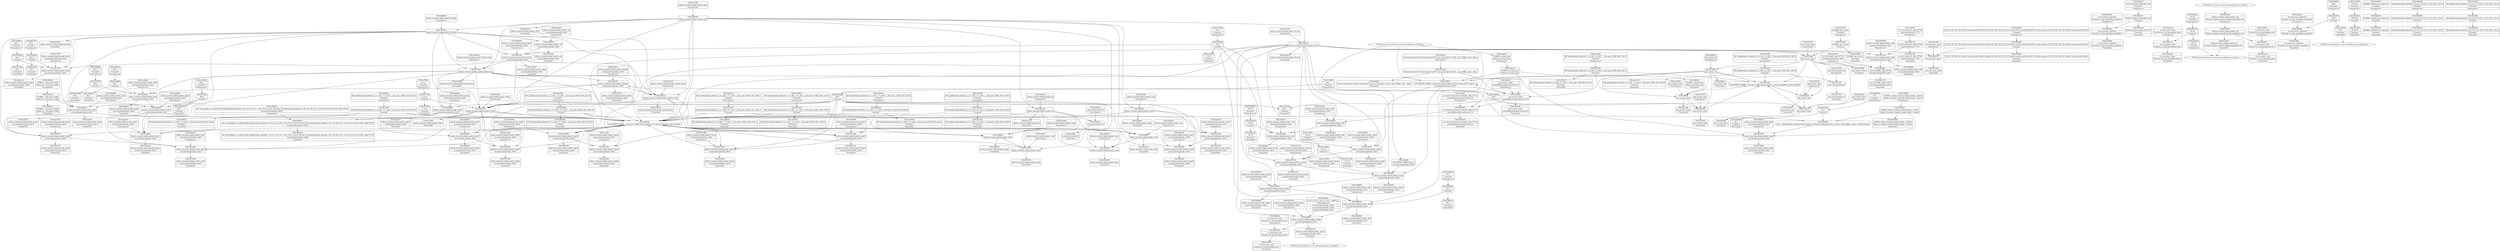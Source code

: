digraph {
	CE0x3e73ec0 [shape=record,shape=Mrecord,label="{CE0x3e73ec0|selinux_secmark_relabel_packet:_land.lhs.true}"]
	CE0x3e66e60 [shape=record,shape=Mrecord,label="{CE0x3e66e60|selinux_secmark_relabel_packet:_if.end|*SummSink*}"]
	CE0x3e8a450 [shape=record,shape=Mrecord,label="{CE0x3e8a450|selinux_secmark_relabel_packet:_cred|security/selinux/hooks.c,4610}"]
	CE0x3ebb930 [shape=record,shape=Mrecord,label="{CE0x3ebb930|%struct.common_audit_data*_null|*Constant*|*SummSink*}"]
	CE0x3e6ca50 [shape=record,shape=Mrecord,label="{CE0x3e6ca50|selinux_secmark_relabel_packet:_if.end|*SummSource*}"]
	CE0x3eba4e0 [shape=record,shape=Mrecord,label="{CE0x3eba4e0|avc_has_perm:_tsid|Function::avc_has_perm&Arg::tsid::|*SummSink*}"]
	CE0x3e68c90 [shape=record,shape=Mrecord,label="{CE0x3e68c90|selinux_secmark_relabel_packet:_tmp2|*SummSink*}"]
	CE0x3e6cfa0 [shape=record,shape=Mrecord,label="{CE0x3e6cfa0|i64_2|*Constant*|*SummSink*}"]
	CE0x3e8dd60 [shape=record,shape=Mrecord,label="{CE0x3e8dd60|selinux_secmark_relabel_packet:_tmp12|security/selinux/hooks.c,4610}"]
	CE0x3ebd900 [shape=record,shape=Mrecord,label="{CE0x3ebd900|get_current:_bb|*SummSource*}"]
	CE0x3e83e20 [shape=record,shape=Mrecord,label="{CE0x3e83e20|COLLAPSED:_GCMRE___llvm_gcov_ctr98_internal_global_2_x_i64_zeroinitializer:_elem_0:default:}"]
	CE0x3e76070 [shape=record,shape=Mrecord,label="{CE0x3e76070|selinux_secmark_relabel_packet:_tmp4|security/selinux/hooks.c,4610}"]
	CE0x3e7ed00 [shape=record,shape=Mrecord,label="{CE0x3e7ed00|selinux_secmark_relabel_packet:_tmp7|security/selinux/hooks.c,4610}"]
	CE0x3ea5da0 [shape=record,shape=Mrecord,label="{CE0x3ea5da0|selinux_secmark_relabel_packet:_tmp9|security/selinux/hooks.c,4610|*SummSink*}"]
	CE0x3e7b960 [shape=record,shape=Mrecord,label="{CE0x3e7b960|GLOBAL:_get_current|*Constant*|*SummSink*}"]
	CE0x3e8d6d0 [shape=record,shape=Mrecord,label="{CE0x3e8d6d0|selinux_secmark_relabel_packet:_do.body|*SummSource*}"]
	CE0x3e77c50 [shape=record,shape=Mrecord,label="{CE0x3e77c50|_call_void_mcount()_#3}"]
	CE0x3ebdac0 [shape=record,shape=Mrecord,label="{CE0x3ebdac0|get_current:_bb|*SummSink*}"]
	CE0x481f2a0 [shape=record,shape=Mrecord,label="{CE0x481f2a0|i8_1|*Constant*}"]
	CE0x3e74a90 [shape=record,shape=Mrecord,label="{CE0x3e74a90|i32_0|*Constant*|*SummSource*}"]
	CE0x3e865b0 [shape=record,shape=Mrecord,label="{CE0x3e865b0|selinux_secmark_relabel_packet:_tmp5|security/selinux/hooks.c,4610}"]
	CE0x3e8cc90 [shape=record,shape=Mrecord,label="{CE0x3e8cc90|selinux_secmark_relabel_packet:_tmp18|security/selinux/hooks.c,4610|*SummSource*}"]
	CE0x3ebbca0 [shape=record,shape=Mrecord,label="{CE0x3ebbca0|avc_has_perm:_auditdata|Function::avc_has_perm&Arg::auditdata::}"]
	CE0x3e86920 [shape=record,shape=Mrecord,label="{CE0x3e86920|selinux_secmark_relabel_packet:_tmp23|security/selinux/hooks.c,4610|*SummSink*}"]
	CE0x3e6ee30 [shape=record,shape=Mrecord,label="{CE0x3e6ee30|selinux_secmark_relabel_packet:_tmp12|security/selinux/hooks.c,4610|*SummSink*}"]
	CE0x3e66d60 [shape=record,shape=Mrecord,label="{CE0x3e66d60|selinux_secmark_relabel_packet:_tmp5|security/selinux/hooks.c,4610|*SummSource*}"]
	CE0x3e84650 [shape=record,shape=Mrecord,label="{CE0x3e84650|get_current:_tmp4|./arch/x86/include/asm/current.h,14|*SummSink*}"]
	CE0x3e8a0d0 [shape=record,shape=Mrecord,label="{CE0x3e8a0d0|i64*_getelementptr_inbounds_(_11_x_i64_,_11_x_i64_*___llvm_gcov_ctr402,_i64_0,_i64_10)|*Constant*|*SummSink*}"]
	CE0x3ebbf70 [shape=record,shape=Mrecord,label="{CE0x3ebbf70|_ret_i32_%retval.0,_!dbg_!27728|security/selinux/avc.c,775|*SummSource*}"]
	CE0x3ec3e40 [shape=record,shape=Mrecord,label="{CE0x3ec3e40|get_current:_tmp2|*SummSink*}"]
	CE0x3ebecc0 [shape=record,shape=Mrecord,label="{CE0x3ebecc0|GLOBAL:_current_task|Global_var:current_task|*SummSource*}"]
	CE0x3e7b4f0 [shape=record,shape=Mrecord,label="{CE0x3e7b4f0|i64*_getelementptr_inbounds_(_11_x_i64_,_11_x_i64_*___llvm_gcov_ctr402,_i64_0,_i64_8)|*Constant*}"]
	CE0x3e986b0 [shape=record,shape=Mrecord,label="{CE0x3e986b0|selinux_secmark_relabel_packet:_call6|security/selinux/hooks.c,4613|*SummSink*}"]
	CE0x3ebb0f0 [shape=record,shape=Mrecord,label="{CE0x3ebb0f0|i32_4|*Constant*|*SummSource*}"]
	CE0x3e66ff0 [shape=record,shape=Mrecord,label="{CE0x3e66ff0|selinux_secmark_relabel_packet:_tmp}"]
	CE0x3e6a190 [shape=record,shape=Mrecord,label="{CE0x3e6a190|selinux_secmark_relabel_packet:_bb}"]
	CE0x3e6c070 [shape=record,shape=Mrecord,label="{CE0x3e6c070|i64*_getelementptr_inbounds_(_11_x_i64_,_11_x_i64_*___llvm_gcov_ctr402,_i64_0,_i64_0)|*Constant*|*SummSink*}"]
	CE0x3e7b220 [shape=record,shape=Mrecord,label="{CE0x3e7b220|selinux_secmark_relabel_packet:_tmp13|security/selinux/hooks.c,4610|*SummSink*}"]
	CE0x3e7e6f0 [shape=record,shape=Mrecord,label="{CE0x3e7e6f0|i32_4610|*Constant*|*SummSink*}"]
	CE0x3e98900 [shape=record,shape=Mrecord,label="{CE0x3e98900|i32_(i32,_i32,_i16,_i32,_%struct.common_audit_data*)*_bitcast_(i32_(i32,_i32,_i16,_i32,_%struct.common_audit_data.495*)*_avc_has_perm_to_i32_(i32,_i32,_i16,_i32,_%struct.common_audit_data*)*)|*Constant*}"]
	CE0x3eb9f70 [shape=record,shape=Mrecord,label="{CE0x3eb9f70|selinux_secmark_relabel_packet:_sid|Function::selinux_secmark_relabel_packet&Arg::sid::}"]
	CE0x3eba9a0 [shape=record,shape=Mrecord,label="{CE0x3eba9a0|i16_42|*Constant*|*SummSource*}"]
	CE0x3ea4ad0 [shape=record,shape=Mrecord,label="{CE0x3ea4ad0|selinux_secmark_relabel_packet:_tmp9|security/selinux/hooks.c,4610|*SummSource*}"]
	CE0x3eba550 [shape=record,shape=Mrecord,label="{CE0x3eba550|avc_has_perm:_tsid|Function::avc_has_perm&Arg::tsid::|*SummSource*}"]
	CE0x3e7b620 [shape=record,shape=Mrecord,label="{CE0x3e7b620|GLOBAL:_get_current|*Constant*}"]
	CE0x3e8ff40 [shape=record,shape=Mrecord,label="{CE0x3e8ff40|get_current:_tmp2}"]
	CE0x3e83620 [shape=record,shape=Mrecord,label="{CE0x3e83620|%struct.task_struct*_(%struct.task_struct**)*_asm_movq_%gs:$_1:P_,$0_,_r,im,_dirflag_,_fpsr_,_flags_|*SummSink*}"]
	CE0x3e89d10 [shape=record,shape=Mrecord,label="{CE0x3e89d10|selinux_secmark_relabel_packet:_tmp8|security/selinux/hooks.c,4610|*SummSource*}"]
	"CONST[source:1(input),value:2(dynamic)][purpose:{object}]"
	CE0x3e883a0 [shape=record,shape=Mrecord,label="{CE0x3e883a0|i32_1|*Constant*|*SummSource*}"]
	CE0x3ebc150 [shape=record,shape=Mrecord,label="{CE0x3ebc150|_ret_i32_%retval.0,_!dbg_!27728|security/selinux/avc.c,775|*SummSink*}"]
	CE0x3e778f0 [shape=record,shape=Mrecord,label="{CE0x3e778f0|get_current:_tmp3|*SummSink*}"]
	CE0x3e6ecd0 [shape=record,shape=Mrecord,label="{CE0x3e6ecd0|selinux_secmark_relabel_packet:_bb|*SummSource*}"]
	CE0x3e8f550 [shape=record,shape=Mrecord,label="{CE0x3e8f550|i64*_getelementptr_inbounds_(_11_x_i64_,_11_x_i64_*___llvm_gcov_ctr402,_i64_0,_i64_8)|*Constant*|*SummSink*}"]
	CE0x3ebc390 [shape=record,shape=Mrecord,label="{CE0x3ebc390|i64*_getelementptr_inbounds_(_2_x_i64_,_2_x_i64_*___llvm_gcov_ctr98,_i64_0,_i64_0)|*Constant*|*SummSink*}"]
	CE0x3e8a870 [shape=record,shape=Mrecord,label="{CE0x3e8a870|_call_void_lockdep_rcu_suspicious(i8*_getelementptr_inbounds_(_25_x_i8_,_25_x_i8_*_.str3,_i32_0,_i32_0),_i32_4610,_i8*_getelementptr_inbounds_(_45_x_i8_,_45_x_i8_*_.str12,_i32_0,_i32_0))_#10,_!dbg_!27729|security/selinux/hooks.c,4610}"]
	CE0x3e9c400 [shape=record,shape=Mrecord,label="{CE0x3e9c400|i64*_getelementptr_inbounds_(_2_x_i64_,_2_x_i64_*___llvm_gcov_ctr98,_i64_0,_i64_1)|*Constant*}"]
	CE0x3e8e560 [shape=record,shape=Mrecord,label="{CE0x3e8e560|GLOBAL:_lockdep_rcu_suspicious|*Constant*}"]
	CE0x3e7abb0 [shape=record,shape=Mrecord,label="{CE0x3e7abb0|avc_has_perm:_entry|*SummSource*}"]
	CE0x3e9c080 [shape=record,shape=Mrecord,label="{CE0x3e9c080|get_current:_tmp1|*SummSource*}"]
	CE0x3e78ba0 [shape=record,shape=Mrecord,label="{CE0x3e78ba0|selinux_secmark_relabel_packet:_do.body}"]
	CE0x3ebb770 [shape=record,shape=Mrecord,label="{CE0x3ebb770|_ret_i32_%retval.0,_!dbg_!27728|security/selinux/avc.c,775}"]
	CE0x3e7f570 [shape=record,shape=Mrecord,label="{CE0x3e7f570|i1_true|*Constant*}"]
	CE0x3e7e3e0 [shape=record,shape=Mrecord,label="{CE0x3e7e3e0|i32_4610|*Constant*}"]
	CE0x3e7cdf0 [shape=record,shape=Mrecord,label="{CE0x3e7cdf0|selinux_secmark_relabel_packet:_tmp20|security/selinux/hooks.c,4610|*SummSource*}"]
	CE0x3e796e0 [shape=record,shape=Mrecord,label="{CE0x3e796e0|selinux_secmark_relabel_packet:_tobool1|security/selinux/hooks.c,4610|*SummSource*}"]
	CE0x3e66390 [shape=record,shape=Mrecord,label="{CE0x3e66390|i8*_getelementptr_inbounds_(_25_x_i8_,_25_x_i8_*_.str3,_i32_0,_i32_0)|*Constant*|*SummSink*}"]
	CE0x3e7ccf0 [shape=record,shape=Mrecord,label="{CE0x3e7ccf0|selinux_secmark_relabel_packet:_tmp20|security/selinux/hooks.c,4610}"]
	CE0x3e7af30 [shape=record,shape=Mrecord,label="{CE0x3e7af30|selinux_secmark_relabel_packet:_sid|Function::selinux_secmark_relabel_packet&Arg::sid::|*SummSink*}"]
	CE0x3e6d310 [shape=record,shape=Mrecord,label="{CE0x3e6d310|selinux_secmark_relabel_packet:_tmp1|*SummSource*}"]
	CE0x3e769e0 [shape=record,shape=Mrecord,label="{CE0x3e769e0|_ret_%struct.task_struct*_%tmp4,_!dbg_!27714|./arch/x86/include/asm/current.h,14|*SummSource*}"]
	CE0x3e8d2f0 [shape=record,shape=Mrecord,label="{CE0x3e8d2f0|COLLAPSED:_CMRE:_elem_0::|security/selinux/hooks.c,4610}"]
	CE0x3e8def0 [shape=record,shape=Mrecord,label="{CE0x3e8def0|selinux_secmark_relabel_packet:_tmp12|security/selinux/hooks.c,4610|*SummSource*}"]
	CE0x3e6b830 [shape=record,shape=Mrecord,label="{CE0x3e6b830|selinux_secmark_relabel_packet:_call|security/selinux/hooks.c,4610}"]
	CE0x3e8ec40 [shape=record,shape=Mrecord,label="{CE0x3e8ec40|selinux_secmark_relabel_packet:_tmp7|security/selinux/hooks.c,4610|*SummSource*}"]
	CE0x3e77df0 [shape=record,shape=Mrecord,label="{CE0x3e77df0|_call_void_mcount()_#3|*SummSink*}"]
	CE0x3e79150 [shape=record,shape=Mrecord,label="{CE0x3e79150|selinux_secmark_relabel_packet:_tmp21|security/selinux/hooks.c,4610}"]
	CE0x3e710f0 [shape=record,shape=Mrecord,label="{CE0x3e710f0|selinux_secmark_relabel_packet:_entry|*SummSource*}"]
	CE0x3e88600 [shape=record,shape=Mrecord,label="{CE0x3e88600|selinux_secmark_relabel_packet:_sid5|security/selinux/hooks.c,4611|*SummSource*}"]
	CE0x3ebac70 [shape=record,shape=Mrecord,label="{CE0x3ebac70|avc_has_perm:_tclass|Function::avc_has_perm&Arg::tclass::}"]
	CE0x3ebace0 [shape=record,shape=Mrecord,label="{CE0x3ebace0|avc_has_perm:_tclass|Function::avc_has_perm&Arg::tclass::|*SummSource*}"]
	CE0x3e894f0 [shape=record,shape=Mrecord,label="{CE0x3e894f0|i8_1|*Constant*|*SummSink*}"]
	CE0x3eba0a0 [shape=record,shape=Mrecord,label="{CE0x3eba0a0|selinux_secmark_relabel_packet:_sid|Function::selinux_secmark_relabel_packet&Arg::sid::|*SummSource*}"]
	CE0x3e8a140 [shape=record,shape=Mrecord,label="{CE0x3e8a140|selinux_secmark_relabel_packet:_tmp19|security/selinux/hooks.c,4610|*SummSink*}"]
	CE0x3e6dec0 [shape=record,shape=Mrecord,label="{CE0x3e6dec0|selinux_secmark_relabel_packet:_do.end|*SummSink*}"]
	CE0x3e76b80 [shape=record,shape=Mrecord,label="{CE0x3e76b80|selinux_secmark_relabel_packet:_land.lhs.true|*SummSink*}"]
	CE0x3e6bc50 [shape=record,shape=Mrecord,label="{CE0x3e6bc50|selinux_secmark_relabel_packet:_do.end}"]
	CE0x3e7f0c0 [shape=record,shape=Mrecord,label="{CE0x3e7f0c0|selinux_secmark_relabel_packet:_tmp3|*SummSource*}"]
	CE0x3e9bf40 [shape=record,shape=Mrecord,label="{CE0x3e9bf40|i64_4|*Constant*|*SummSource*}"]
	CE0x3e87db0 [shape=record,shape=Mrecord,label="{CE0x3e87db0|GLOBAL:_selinux_secmark_relabel_packet.__warned|Global_var:selinux_secmark_relabel_packet.__warned|*SummSink*}"]
	CE0x3e88530 [shape=record,shape=Mrecord,label="{CE0x3e88530|selinux_secmark_relabel_packet:_sid5|security/selinux/hooks.c,4611}"]
	CE0x3e7e680 [shape=record,shape=Mrecord,label="{CE0x3e7e680|i8*_getelementptr_inbounds_(_45_x_i8_,_45_x_i8_*_.str12,_i32_0,_i32_0)|*Constant*}"]
	CE0x3e870a0 [shape=record,shape=Mrecord,label="{CE0x3e870a0|selinux_secmark_relabel_packet:_do.body|*SummSink*}"]
	CE0x3e7b9d0 [shape=record,shape=Mrecord,label="{CE0x3e7b9d0|get_current:_entry}"]
	CE0x3e935a0 [shape=record,shape=Mrecord,label="{CE0x3e935a0|selinux_secmark_relabel_packet:_tmp21|security/selinux/hooks.c,4610|*SummSource*}"]
	CE0x3ebc590 [shape=record,shape=Mrecord,label="{CE0x3ebc590|_ret_i32_%call6,_!dbg_!27745|security/selinux/hooks.c,4613|*SummSource*}"]
	CE0x3e8f3e0 [shape=record,shape=Mrecord,label="{CE0x3e8f3e0|i64*_getelementptr_inbounds_(_11_x_i64_,_11_x_i64_*___llvm_gcov_ctr402,_i64_0,_i64_8)|*Constant*|*SummSource*}"]
	CE0x3e84010 [shape=record,shape=Mrecord,label="{CE0x3e84010|GLOBAL:_current_task|Global_var:current_task|*SummSink*}"]
	"CONST[source:0(mediator),value:0(static)][purpose:{operation}]"
	CE0x3e9c4a0 [shape=record,shape=Mrecord,label="{CE0x3e9c4a0|i64*_getelementptr_inbounds_(_2_x_i64_,_2_x_i64_*___llvm_gcov_ctr98,_i64_0,_i64_1)|*Constant*|*SummSource*}"]
	CE0x3e70850 [shape=record,shape=Mrecord,label="{CE0x3e70850|i64*_getelementptr_inbounds_(_11_x_i64_,_11_x_i64_*___llvm_gcov_ctr402,_i64_0,_i64_9)|*Constant*|*SummSource*}"]
	CE0x3e6f200 [shape=record,shape=Mrecord,label="{CE0x3e6f200|selinux_secmark_relabel_packet:_tmp14|security/selinux/hooks.c,4610|*SummSink*}"]
	CE0x3e7b780 [shape=record,shape=Mrecord,label="{CE0x3e7b780|GLOBAL:_get_current|*Constant*|*SummSource*}"]
	CE0x3e7c160 [shape=record,shape=Mrecord,label="{CE0x3e7c160|i32_22|*Constant*|*SummSink*}"]
	CE0x3e8c7f0 [shape=record,shape=Mrecord,label="{CE0x3e8c7f0|selinux_secmark_relabel_packet:_tmp5|security/selinux/hooks.c,4610|*SummSink*}"]
	CE0x3e73490 [shape=record,shape=Mrecord,label="{CE0x3e73490|i8*_getelementptr_inbounds_(_45_x_i8_,_45_x_i8_*_.str12,_i32_0,_i32_0)|*Constant*|*SummSource*}"]
	CE0x3e84120 [shape=record,shape=Mrecord,label="{CE0x3e84120|%struct.task_struct*_(%struct.task_struct**)*_asm_movq_%gs:$_1:P_,$0_,_r,im,_dirflag_,_fpsr_,_flags_}"]
	CE0x3e8a5c0 [shape=record,shape=Mrecord,label="{CE0x3e8a5c0|selinux_secmark_relabel_packet:_cred|security/selinux/hooks.c,4610|*SummSource*}"]
	CE0x3e8d450 [shape=record,shape=Mrecord,label="{CE0x3e8d450|selinux_secmark_relabel_packet:_tmp22|security/selinux/hooks.c,4610}"]
	CE0x3e8c2d0 [shape=record,shape=Mrecord,label="{CE0x3e8c2d0|i32_78|*Constant*}"]
	CE0x3e7b1b0 [shape=record,shape=Mrecord,label="{CE0x3e7b1b0|avc_has_perm:_ssid|Function::avc_has_perm&Arg::ssid::}"]
	CE0x3eb9de0 [shape=record,shape=Mrecord,label="{CE0x3eb9de0|avc_has_perm:_ssid|Function::avc_has_perm&Arg::ssid::|*SummSink*}"]
	CE0x3e79860 [shape=record,shape=Mrecord,label="{CE0x3e79860|i64*_getelementptr_inbounds_(_11_x_i64_,_11_x_i64_*___llvm_gcov_ctr402,_i64_0,_i64_0)|*Constant*|*SummSource*}"]
	CE0x3e7bf20 [shape=record,shape=Mrecord,label="{CE0x3e7bf20|i32_22|*Constant*|*SummSource*}"]
	CE0x3e83e90 [shape=record,shape=Mrecord,label="{CE0x3e83e90|get_current:_tmp|*SummSource*}"]
	CE0x3e78c70 [shape=record,shape=Mrecord,label="{CE0x3e78c70|get_current:_tmp1}"]
	CE0x3e6b6d0 [shape=record,shape=Mrecord,label="{CE0x3e6b6d0|i64_3|*Constant*}"]
	CE0x3e661b0 [shape=record,shape=Mrecord,label="{CE0x3e661b0|GLOBAL:_lockdep_rcu_suspicious|*Constant*|*SummSink*}"]
	CE0x3e8cb90 [shape=record,shape=Mrecord,label="{CE0x3e8cb90|selinux_secmark_relabel_packet:_tmp18|security/selinux/hooks.c,4610}"]
	CE0x3e86620 [shape=record,shape=Mrecord,label="{CE0x3e86620|GLOBAL:___llvm_gcov_ctr402|Global_var:__llvm_gcov_ctr402|*SummSink*}"]
	CE0x3e66120 [shape=record,shape=Mrecord,label="{CE0x3e66120|GLOBAL:_lockdep_rcu_suspicious|*Constant*|*SummSource*}"]
	CE0x3e8c000 [shape=record,shape=Mrecord,label="{CE0x3e8c000|i64*_getelementptr_inbounds_(_11_x_i64_,_11_x_i64_*___llvm_gcov_ctr402,_i64_0,_i64_6)|*Constant*|*SummSource*}"]
	CE0x3e76800 [shape=record,shape=Mrecord,label="{CE0x3e76800|get_current:_entry|*SummSink*}"]
	CE0x3e8f450 [shape=record,shape=Mrecord,label="{CE0x3e8f450|selinux_secmark_relabel_packet:_tmp15|security/selinux/hooks.c,4610}"]
	CE0x3e6e440 [shape=record,shape=Mrecord,label="{CE0x3e6e440|COLLAPSED:_GCMRE___llvm_gcov_ctr402_internal_global_11_x_i64_zeroinitializer:_elem_0:default:}"]
	CE0x3e76dd0 [shape=record,shape=Mrecord,label="{CE0x3e76dd0|get_current:_bb}"]
	CE0x3e67a40 [shape=record,shape=Mrecord,label="{CE0x3e67a40|selinux_secmark_relabel_packet:_tobool|security/selinux/hooks.c,4610}"]
	CE0x3e7c350 [shape=record,shape=Mrecord,label="{CE0x3e7c350|selinux_secmark_relabel_packet:_security|security/selinux/hooks.c,4610}"]
	CE0x3e90390 [shape=record,shape=Mrecord,label="{CE0x3e90390|selinux_secmark_relabel_packet:_call6|security/selinux/hooks.c,4613|*SummSource*}"]
	CE0x3ebbf00 [shape=record,shape=Mrecord,label="{CE0x3ebbf00|_ret_i32_%call6,_!dbg_!27745|security/selinux/hooks.c,4613}"]
	CE0x3ebc730 [shape=record,shape=Mrecord,label="{CE0x3ebc730|_ret_i32_%call6,_!dbg_!27745|security/selinux/hooks.c,4613|*SummSink*}"]
	"CONST[source:0(mediator),value:2(dynamic)][purpose:{subject}]"
	CE0x3e6c5c0 [shape=record,shape=Mrecord,label="{CE0x3e6c5c0|selinux_secmark_relabel_packet:_call|security/selinux/hooks.c,4610|*SummSource*}"]
	CE0x3ebab10 [shape=record,shape=Mrecord,label="{CE0x3ebab10|i16_42|*Constant*|*SummSink*}"]
	CE0x3e740f0 [shape=record,shape=Mrecord,label="{CE0x3e740f0|i64_1|*Constant*|*SummSource*}"]
	CE0x3e98be0 [shape=record,shape=Mrecord,label="{CE0x3e98be0|i32_(i32,_i32,_i16,_i32,_%struct.common_audit_data*)*_bitcast_(i32_(i32,_i32,_i16,_i32,_%struct.common_audit_data.495*)*_avc_has_perm_to_i32_(i32,_i32,_i16,_i32,_%struct.common_audit_data*)*)|*Constant*|*SummSink*}"]
	CE0x3ebbd30 [shape=record,shape=Mrecord,label="{CE0x3ebbd30|avc_has_perm:_auditdata|Function::avc_has_perm&Arg::auditdata::|*SummSource*}"]
	CE0x3e6c460 [shape=record,shape=Mrecord,label="{CE0x3e6c460|i64_2|*Constant*}"]
	CE0x3e71870 [shape=record,shape=Mrecord,label="{CE0x3e71870|selinux_secmark_relabel_packet:_tmp3}"]
	CE0x3e91340 [shape=record,shape=Mrecord,label="{CE0x3e91340|selinux_secmark_relabel_packet:_call6|security/selinux/hooks.c,4613}"]
	CE0x3e74a20 [shape=record,shape=Mrecord,label="{CE0x3e74a20|selinux_secmark_relabel_packet:_call|security/selinux/hooks.c,4610|*SummSink*}"]
	CE0x3e7b290 [shape=record,shape=Mrecord,label="{CE0x3e7b290|selinux_secmark_relabel_packet:_tmp13|security/selinux/hooks.c,4610}"]
	CE0x3e78620 [shape=record,shape=Mrecord,label="{CE0x3e78620|selinux_secmark_relabel_packet:_tmp22|security/selinux/hooks.c,4610|*SummSink*}"]
	CE0x3e8a4c0 [shape=record,shape=Mrecord,label="{CE0x3e8a4c0|i32_1|*Constant*|*SummSink*}"]
	CE0x3e79e70 [shape=record,shape=Mrecord,label="{CE0x3e79e70|i64*_getelementptr_inbounds_(_2_x_i64_,_2_x_i64_*___llvm_gcov_ctr98,_i64_0,_i64_1)|*Constant*|*SummSink*}"]
	CE0x3ea20e0 [shape=record,shape=Mrecord,label="{CE0x3ea20e0|selinux_secmark_relabel_packet:_tmp17|security/selinux/hooks.c,4610|*SummSource*}"]
	CE0x3e8a330 [shape=record,shape=Mrecord,label="{CE0x3e8a330|i32_78|*Constant*|*SummSource*}"]
	CE0x3e845e0 [shape=record,shape=Mrecord,label="{CE0x3e845e0|get_current:_tmp4|./arch/x86/include/asm/current.h,14|*SummSource*}"]
	CE0x3e6d9f0 [shape=record,shape=Mrecord,label="{CE0x3e6d9f0|i64_3|*Constant*|*SummSource*}"]
	CE0x3e6e910 [shape=record,shape=Mrecord,label="{CE0x3e6e910|i64*_getelementptr_inbounds_(_11_x_i64_,_11_x_i64_*___llvm_gcov_ctr402,_i64_0,_i64_1)|*Constant*|*SummSource*}"]
	CE0x3e669e0 [shape=record,shape=Mrecord,label="{CE0x3e669e0|selinux_secmark_relabel_packet:_call4|security/selinux/hooks.c,4610}"]
	CE0x3eab6b0 [shape=record,shape=Mrecord,label="{CE0x3eab6b0|selinux_secmark_relabel_packet:_tmp11|security/selinux/hooks.c,4610}"]
	CE0x3e90dc0 [shape=record,shape=Mrecord,label="{CE0x3e90dc0|selinux_secmark_relabel_packet:_tobool|security/selinux/hooks.c,4610|*SummSource*}"]
	CE0x3e8fca0 [shape=record,shape=Mrecord,label="{CE0x3e8fca0|get_current:_tmp}"]
	CE0x3e77830 [shape=record,shape=Mrecord,label="{CE0x3e77830|get_current:_tmp3|*SummSource*}"]
	CE0x3ebec30 [shape=record,shape=Mrecord,label="{CE0x3ebec30|GLOBAL:_current_task|Global_var:current_task}"]
	CE0x3e670a0 [shape=record,shape=Mrecord,label="{CE0x3e670a0|selinux_secmark_relabel_packet:_tmp1}"]
	CE0x3ebb530 [shape=record,shape=Mrecord,label="{CE0x3ebb530|avc_has_perm:_requested|Function::avc_has_perm&Arg::requested::|*SummSource*}"]
	CE0x3e83250 [shape=record,shape=Mrecord,label="{CE0x3e83250|get_current:_tmp4|./arch/x86/include/asm/current.h,14}"]
	CE0x3e76ae0 [shape=record,shape=Mrecord,label="{CE0x3e76ae0|selinux_secmark_relabel_packet:_tobool|security/selinux/hooks.c,4610|*SummSink*}"]
	"CONST[source:2(external),value:2(dynamic)][purpose:{subject}]"
	CE0x3e86540 [shape=record,shape=Mrecord,label="{CE0x3e86540|GLOBAL:___llvm_gcov_ctr402|Global_var:__llvm_gcov_ctr402|*SummSource*}"]
	CE0x3e709e0 [shape=record,shape=Mrecord,label="{CE0x3e709e0|i64_0|*Constant*|*SummSource*}"]
	CE0x3eba6e0 [shape=record,shape=Mrecord,label="{CE0x3eba6e0|avc_has_perm:_requested|Function::avc_has_perm&Arg::requested::|*SummSink*}"]
	CE0x3e90a20 [shape=record,shape=Mrecord,label="{CE0x3e90a20|_ret_%struct.task_struct*_%tmp4,_!dbg_!27714|./arch/x86/include/asm/current.h,14|*SummSink*}"]
	CE0x3e76770 [shape=record,shape=Mrecord,label="{CE0x3e76770|get_current:_entry|*SummSource*}"]
	CE0x3e6b780 [shape=record,shape=Mrecord,label="{CE0x3e6b780|selinux_secmark_relabel_packet:_land.lhs.true2|*SummSink*}"]
	CE0x3e87450 [shape=record,shape=Mrecord,label="{CE0x3e87450|selinux_secmark_relabel_packet:_entry}"]
	CE0x3e6cc30 [shape=record,shape=Mrecord,label="{CE0x3e6cc30|selinux_secmark_relabel_packet:_land.lhs.true2|*SummSource*}"]
	CE0x3ebb7e0 [shape=record,shape=Mrecord,label="{CE0x3ebb7e0|%struct.common_audit_data*_null|*Constant*|*SummSource*}"]
	CE0x3e8f620 [shape=record,shape=Mrecord,label="{CE0x3e8f620|selinux_secmark_relabel_packet:_tmp15|security/selinux/hooks.c,4610|*SummSource*}"]
	CE0x3e8c340 [shape=record,shape=Mrecord,label="{CE0x3e8c340|i32_78|*Constant*|*SummSink*}"]
	CE0x554ace0 [shape=record,shape=Mrecord,label="{CE0x554ace0|i64_0|*Constant*|*SummSink*}"]
	CE0x3ebb010 [shape=record,shape=Mrecord,label="{CE0x3ebb010|i32_4|*Constant*}"]
	CE0x3e8b020 [shape=record,shape=Mrecord,label="{CE0x3e8b020|_call_void_lockdep_rcu_suspicious(i8*_getelementptr_inbounds_(_25_x_i8_,_25_x_i8_*_.str3,_i32_0,_i32_0),_i32_4610,_i8*_getelementptr_inbounds_(_45_x_i8_,_45_x_i8_*_.str12,_i32_0,_i32_0))_#10,_!dbg_!27729|security/selinux/hooks.c,4610|*SummSource*}"]
	CE0x3e86740 [shape=record,shape=Mrecord,label="{CE0x3e86740|selinux_secmark_relabel_packet:_tmp23|security/selinux/hooks.c,4610|*SummSource*}"]
	CE0x3e834f0 [shape=record,shape=Mrecord,label="{CE0x3e834f0|%struct.task_struct*_(%struct.task_struct**)*_asm_movq_%gs:$_1:P_,$0_,_r,im,_dirflag_,_fpsr_,_flags_|*SummSource*}"]
	CE0x3e66b70 [shape=record,shape=Mrecord,label="{CE0x3e66b70|selinux_secmark_relabel_packet:_call4|security/selinux/hooks.c,4610|*SummSource*}"]
	CE0x3ebbab0 [shape=record,shape=Mrecord,label="{CE0x3ebbab0|avc_has_perm:_auditdata|Function::avc_has_perm&Arg::auditdata::|*SummSink*}"]
	CE0x3ea4b40 [shape=record,shape=Mrecord,label="{CE0x3ea4b40|selinux_secmark_relabel_packet:_tmp9|security/selinux/hooks.c,4610}"]
	CE0x3e75350 [shape=record,shape=Mrecord,label="{CE0x3e75350|selinux_secmark_relabel_packet:_tmp16|security/selinux/hooks.c,4610|*SummSink*}"]
	CE0x3e8b100 [shape=record,shape=Mrecord,label="{CE0x3e8b100|_call_void_lockdep_rcu_suspicious(i8*_getelementptr_inbounds_(_25_x_i8_,_25_x_i8_*_.str3,_i32_0,_i32_0),_i32_4610,_i8*_getelementptr_inbounds_(_45_x_i8_,_45_x_i8_*_.str12,_i32_0,_i32_0))_#10,_!dbg_!27729|security/selinux/hooks.c,4610|*SummSink*}"]
	CE0x3e8f690 [shape=record,shape=Mrecord,label="{CE0x3e8f690|selinux_secmark_relabel_packet:_tmp15|security/selinux/hooks.c,4610|*SummSink*}"]
	CE0x3e892f0 [shape=record,shape=Mrecord,label="{CE0x3e892f0|i8*_getelementptr_inbounds_(_45_x_i8_,_45_x_i8_*_.str12,_i32_0,_i32_0)|*Constant*|*SummSink*}"]
	CE0x3e78fc0 [shape=record,shape=Mrecord,label="{CE0x3e78fc0|COLLAPSED:_GCMRE_current_task_external_global_%struct.task_struct*:_elem_0::|security/selinux/hooks.c,4610}"]
	CE0x3e7c430 [shape=record,shape=Mrecord,label="{CE0x3e7c430|selinux_secmark_relabel_packet:_security|security/selinux/hooks.c,4610|*SummSink*}"]
	CE0x3eba670 [shape=record,shape=Mrecord,label="{CE0x3eba670|i16_42|*Constant*}"]
	CE0x3e7b390 [shape=record,shape=Mrecord,label="{CE0x3e7b390|selinux_secmark_relabel_packet:_tmp13|security/selinux/hooks.c,4610|*SummSource*}"]
	CE0x3e71690 [shape=record,shape=Mrecord,label="{CE0x3e71690|selinux_secmark_relabel_packet:_tmp14|security/selinux/hooks.c,4610|*SummSource*}"]
	CE0x3e73a60 [shape=record,shape=Mrecord,label="{CE0x3e73a60|selinux_secmark_relabel_packet:_tmp7|security/selinux/hooks.c,4610|*SummSink*}"]
	"CONST[source:0(mediator),value:2(dynamic)][purpose:{object}]"
	CE0x3ebad80 [shape=record,shape=Mrecord,label="{CE0x3ebad80|avc_has_perm:_tclass|Function::avc_has_perm&Arg::tclass::|*SummSink*}"]
	CE0x5e109b0 [shape=record,shape=Mrecord,label="{CE0x5e109b0|selinux_secmark_relabel_packet:_tmp8|security/selinux/hooks.c,4610|*SummSink*}"]
	CE0x3e67780 [shape=record,shape=Mrecord,label="{CE0x3e67780|i64_2|*Constant*|*SummSource*}"]
	CE0x3e87e20 [shape=record,shape=Mrecord,label="{CE0x3e87e20|selinux_secmark_relabel_packet:_tobool1|security/selinux/hooks.c,4610}"]
	CE0x3e79750 [shape=record,shape=Mrecord,label="{CE0x3e79750|i64_4|*Constant*}"]
	CE0x3e8cdf0 [shape=record,shape=Mrecord,label="{CE0x3e8cdf0|selinux_secmark_relabel_packet:_tmp18|security/selinux/hooks.c,4610|*SummSink*}"]
	CE0x3e662d0 [shape=record,shape=Mrecord,label="{CE0x3e662d0|i8*_getelementptr_inbounds_(_25_x_i8_,_25_x_i8_*_.str3,_i32_0,_i32_0)|*Constant*|*SummSource*}"]
	CE0x3e7f350 [shape=record,shape=Mrecord,label="{CE0x3e7f350|selinux_secmark_relabel_packet:_tmp4|security/selinux/hooks.c,4610|*SummSource*}"]
	CE0x3e83350 [shape=record,shape=Mrecord,label="{CE0x3e83350|get_current:_tmp3}"]
	CE0x3e69e90 [shape=record,shape=Mrecord,label="{CE0x3e69e90|selinux_secmark_relabel_packet:_land.lhs.true|*SummSource*}"]
	CE0x3e7ada0 [shape=record,shape=Mrecord,label="{CE0x3e7ada0|avc_has_perm:_entry|*SummSink*}"]
	CE0x3e910b0 [shape=record,shape=Mrecord,label="{CE0x3e910b0|selinux_secmark_relabel_packet:_tmp24|security/selinux/hooks.c,4611|*SummSource*}"]
	CE0x3ec3dd0 [shape=record,shape=Mrecord,label="{CE0x3ec3dd0|get_current:_tmp2|*SummSource*}"]
	CE0x3e939e0 [shape=record,shape=Mrecord,label="{CE0x3e939e0|selinux_secmark_relabel_packet:_call4|security/selinux/hooks.c,4610|*SummSink*}"]
	CE0x3ea2150 [shape=record,shape=Mrecord,label="{CE0x3ea2150|selinux_secmark_relabel_packet:_tmp17|security/selinux/hooks.c,4610|*SummSink*}"]
	CE0x3e89f20 [shape=record,shape=Mrecord,label="{CE0x3e89f20|i64*_getelementptr_inbounds_(_11_x_i64_,_11_x_i64_*___llvm_gcov_ctr402,_i64_0,_i64_10)|*Constant*}"]
	CE0x3e7f6d0 [shape=record,shape=Mrecord,label="{CE0x3e7f6d0|i1_true|*Constant*|*SummSource*}"]
	CE0x3e8b840 [shape=record,shape=Mrecord,label="{CE0x3e8b840|i64*_getelementptr_inbounds_(_11_x_i64_,_11_x_i64_*___llvm_gcov_ctr402,_i64_0,_i64_1)|*Constant*|*SummSink*}"]
	CE0x3e797c0 [shape=record,shape=Mrecord,label="{CE0x3e797c0|selinux_secmark_relabel_packet:_tobool1|security/selinux/hooks.c,4610|*SummSink*}"]
	CE0x3e911a0 [shape=record,shape=Mrecord,label="{CE0x3e911a0|selinux_secmark_relabel_packet:_tmp24|security/selinux/hooks.c,4611|*SummSink*}"]
	CE0x3ea2760 [shape=record,shape=Mrecord,label="{CE0x3ea2760|GLOBAL:___llvm_gcov_ctr402|Global_var:__llvm_gcov_ctr402}"]
	CE0x378e060 [shape=record,shape=Mrecord,label="{CE0x378e060|GLOBAL:_selinux_secmark_relabel_packet.__warned|Global_var:selinux_secmark_relabel_packet.__warned|*SummSource*}"]
	CE0x3e8d660 [shape=record,shape=Mrecord,label="{CE0x3e8d660|selinux_secmark_relabel_packet:_if.end}"]
	CE0x3e728d0 [shape=record,shape=Mrecord,label="{CE0x3e728d0|i32_22|*Constant*}"]
	CE0x3e98a60 [shape=record,shape=Mrecord,label="{CE0x3e98a60|i32_(i32,_i32,_i16,_i32,_%struct.common_audit_data*)*_bitcast_(i32_(i32,_i32,_i16,_i32,_%struct.common_audit_data.495*)*_avc_has_perm_to_i32_(i32,_i32,_i16,_i32,_%struct.common_audit_data*)*)|*Constant*|*SummSource*}"]
	CE0x3e6bba0 [shape=record,shape=Mrecord,label="{CE0x3e6bba0|_call_void_mcount()_#3|*SummSource*}"]
	CE0x3e6b4c0 [shape=record,shape=Mrecord,label="{CE0x3e6b4c0|selinux_secmark_relabel_packet:_tmp|*SummSource*}"]
	CE0x3e8a060 [shape=record,shape=Mrecord,label="{CE0x3e8a060|i64*_getelementptr_inbounds_(_11_x_i64_,_11_x_i64_*___llvm_gcov_ctr402,_i64_0,_i64_10)|*Constant*|*SummSource*}"]
	CE0x3e87e90 [shape=record,shape=Mrecord,label="{CE0x3e87e90|selinux_secmark_relabel_packet:_tmp8|security/selinux/hooks.c,4610}"]
	CE0x3e6ebd0 [shape=record,shape=Mrecord,label="{CE0x3e6ebd0|i64_1|*Constant*}"]
	CE0x3e881f0 [shape=record,shape=Mrecord,label="{CE0x3e881f0|i32_1|*Constant*}"]
	CE0x3e90910 [shape=record,shape=Mrecord,label="{CE0x3e90910|_ret_%struct.task_struct*_%tmp4,_!dbg_!27714|./arch/x86/include/asm/current.h,14}"]
	CE0x3e9bed0 [shape=record,shape=Mrecord,label="{CE0x3e9bed0|i64_4|*Constant*|*SummSink*}"]
	CE0x3e784b0 [shape=record,shape=Mrecord,label="{CE0x3e784b0|selinux_secmark_relabel_packet:_tmp22|security/selinux/hooks.c,4610|*SummSource*}"]
	CE0x3ebb460 [shape=record,shape=Mrecord,label="{CE0x3ebb460|avc_has_perm:_requested|Function::avc_has_perm&Arg::requested::}"]
	CE0x3e93730 [shape=record,shape=Mrecord,label="{CE0x3e93730|selinux_secmark_relabel_packet:_tmp21|security/selinux/hooks.c,4610|*SummSink*}"]
	CE0x3e6a4a0 [shape=record,shape=Mrecord,label="{CE0x3e6a4a0|selinux_secmark_relabel_packet:_tmp|*SummSink*}"]
	CE0x3e71040 [shape=record,shape=Mrecord,label="{CE0x3e71040|i64_3|*Constant*|*SummSink*}"]
	CE0x3e8ebd0 [shape=record,shape=Mrecord,label="{CE0x3e8ebd0|GLOBAL:_selinux_secmark_relabel_packet.__warned|Global_var:selinux_secmark_relabel_packet.__warned}"]
	CE0x3e763f0 [shape=record,shape=Mrecord,label="{CE0x3e763f0|selinux_secmark_relabel_packet:_tmp20|security/selinux/hooks.c,4610|*SummSink*}"]
	CE0x3ea8150 [shape=record,shape=Mrecord,label="{CE0x3ea8150|0:_i8,_:_GCMR_selinux_secmark_relabel_packet.__warned_internal_global_i8_0,_section_.data.unlikely_,_align_1:_elem_0:default:}"]
	CE0x3e67570 [shape=record,shape=Mrecord,label="{CE0x3e67570|selinux_secmark_relabel_packet:_if.then}"]
	CE0x3e758f0 [shape=record,shape=Mrecord,label="{CE0x3e758f0|selinux_secmark_relabel_packet:_if.then|*SummSink*}"]
	CE0x3e6c7d0 [shape=record,shape=Mrecord,label="{CE0x3e6c7d0|i64_1|*Constant*|*SummSink*}"]
	CE0x3e8b8b0 [shape=record,shape=Mrecord,label="{CE0x3e8b8b0|selinux_secmark_relabel_packet:_tmp2}"]
	CE0x3e70f90 [shape=record,shape=Mrecord,label="{CE0x3e70f90|_call_void_mcount()_#3|*SummSink*}"]
	CE0x3e9c280 [shape=record,shape=Mrecord,label="{CE0x3e9c280|get_current:_tmp1|*SummSink*}"]
	CE0x3ea9410 [shape=record,shape=Mrecord,label="{CE0x3ea9410|selinux_secmark_relabel_packet:_tmp10|security/selinux/hooks.c,4610|*SummSink*}"]
	CE0x3e74b00 [shape=record,shape=Mrecord,label="{CE0x3e74b00|i32_0|*Constant*}"]
	CE0x3e6c1a0 [shape=record,shape=Mrecord,label="{CE0x3e6c1a0|selinux_secmark_relabel_packet:_tmp4|security/selinux/hooks.c,4610|*SummSink*}"]
	CE0x3ec3f90 [shape=record,shape=Mrecord,label="{CE0x3ec3f90|i64*_getelementptr_inbounds_(_2_x_i64_,_2_x_i64_*___llvm_gcov_ctr98,_i64_0,_i64_0)|*Constant*}"]
	CE0x3e71590 [shape=record,shape=Mrecord,label="{CE0x3e71590|selinux_secmark_relabel_packet:_tmp14|security/selinux/hooks.c,4610}"]
	CE0x3e7a110 [shape=record,shape=Mrecord,label="{CE0x3e7a110|selinux_secmark_relabel_packet:_bb|*SummSink*}"]
	CE0x3e74360 [shape=record,shape=Mrecord,label="{CE0x3e74360|selinux_secmark_relabel_packet:_tmp19|security/selinux/hooks.c,4610}"]
	CE0x532ea80 [shape=record,shape=Mrecord,label="{CE0x532ea80|selinux_secmark_relabel_packet:_tmp2|*SummSource*}"]
	CE0x3e7f830 [shape=record,shape=Mrecord,label="{CE0x3e7f830|i1_true|*Constant*|*SummSink*}"]
	CE0x3e8a630 [shape=record,shape=Mrecord,label="{CE0x3e8a630|selinux_secmark_relabel_packet:_cred|security/selinux/hooks.c,4610|*SummSink*}"]
	CE0x3e91520 [shape=record,shape=Mrecord,label="{CE0x3e91520|selinux_secmark_relabel_packet:_tmp6|security/selinux/hooks.c,4610}"]
	CE0x3e74990 [shape=record,shape=Mrecord,label="{CE0x3e74990|i64*_getelementptr_inbounds_(_2_x_i64_,_2_x_i64_*___llvm_gcov_ctr98,_i64_0,_i64_0)|*Constant*|*SummSource*}"]
	CE0x3e79a70 [shape=record,shape=Mrecord,label="{CE0x3e79a70|i64*_getelementptr_inbounds_(_11_x_i64_,_11_x_i64_*___llvm_gcov_ctr402,_i64_0,_i64_0)|*Constant*}"]
	CE0x3ea6e40 [shape=record,shape=Mrecord,label="{CE0x3ea6e40|selinux_secmark_relabel_packet:_tmp10|security/selinux/hooks.c,4610}"]
	CE0x3e90fc0 [shape=record,shape=Mrecord,label="{CE0x3e90fc0|selinux_secmark_relabel_packet:_tmp24|security/selinux/hooks.c,4611}"]
	CE0x3e68c20 [shape=record,shape=Mrecord,label="{CE0x3e68c20|_call_void_mcount()_#3}"]
	CE0x3e6d520 [shape=record,shape=Mrecord,label="{CE0x3e6d520|selinux_secmark_relabel_packet:_land.lhs.true2}"]
	CE0x3e7be10 [shape=record,shape=Mrecord,label="{CE0x3e7be10|i64*_getelementptr_inbounds_(_11_x_i64_,_11_x_i64_*___llvm_gcov_ctr402,_i64_0,_i64_1)|*Constant*}"]
	CE0x3e7ec90 [shape=record,shape=Mrecord,label="{CE0x3e7ec90|selinux_secmark_relabel_packet:_tmp6|security/selinux/hooks.c,4610|*SummSource*}"]
	CE0x3ea9290 [shape=record,shape=Mrecord,label="{CE0x3ea9290|selinux_secmark_relabel_packet:_tmp10|security/selinux/hooks.c,4610|*SummSource*}"]
	CE0x3e7c3c0 [shape=record,shape=Mrecord,label="{CE0x3e7c3c0|selinux_secmark_relabel_packet:_security|security/selinux/hooks.c,4610|*SummSource*}"]
	CE0x3e72320 [shape=record,shape=Mrecord,label="{CE0x3e72320|i32_0|*Constant*|*SummSink*}"]
	CE0x3e6cef0 [shape=record,shape=Mrecord,label="{CE0x3e6cef0|i64_5|*Constant*|*SummSink*}"]
	CE0x3e75f50 [shape=record,shape=Mrecord,label="{CE0x3e75f50|i64_0|*Constant*}"]
	CE0x3ebb3c0 [shape=record,shape=Mrecord,label="{CE0x3ebb3c0|%struct.common_audit_data*_null|*Constant*}"]
	CE0x481f430 [shape=record,shape=Mrecord,label="{CE0x481f430|i8_1|*Constant*|*SummSource*}"]
	CE0x3e79a00 [shape=record,shape=Mrecord,label="{CE0x3e79a00|get_current:_tmp|*SummSink*}"]
	CE0x3e87680 [shape=record,shape=Mrecord,label="{CE0x3e87680|selinux_secmark_relabel_packet:_tmp19|security/selinux/hooks.c,4610|*SummSource*}"]
	CE0x3e66260 [shape=record,shape=Mrecord,label="{CE0x3e66260|i8*_getelementptr_inbounds_(_25_x_i8_,_25_x_i8_*_.str3,_i32_0,_i32_0)|*Constant*}"]
	CE0x3e751d0 [shape=record,shape=Mrecord,label="{CE0x3e751d0|selinux_secmark_relabel_packet:_tmp16|security/selinux/hooks.c,4610|*SummSource*}"]
	CE0x3ee6650 [shape=record,shape=Mrecord,label="{CE0x3ee6650|i64_1|*Constant*}"]
	CE0x3e77d50 [shape=record,shape=Mrecord,label="{CE0x3e77d50|_call_void_mcount()_#3|*SummSource*}"]
	CE0x3e7ed70 [shape=record,shape=Mrecord,label="{CE0x3e7ed70|selinux_secmark_relabel_packet:_tmp6|security/selinux/hooks.c,4610|*SummSink*}"]
	CE0x3ea1e30 [shape=record,shape=Mrecord,label="{CE0x3ea1e30|selinux_secmark_relabel_packet:_tmp17|security/selinux/hooks.c,4610}"]
	CE0x3eba470 [shape=record,shape=Mrecord,label="{CE0x3eba470|avc_has_perm:_tsid|Function::avc_has_perm&Arg::tsid::}"]
	CE0x3e7f180 [shape=record,shape=Mrecord,label="{CE0x3e7f180|selinux_secmark_relabel_packet:_tmp3|*SummSink*}"]
	CE0x3e7e580 [shape=record,shape=Mrecord,label="{CE0x3e7e580|i32_4610|*Constant*|*SummSource*}"]
	CE0x3ebb260 [shape=record,shape=Mrecord,label="{CE0x3ebb260|i32_4|*Constant*|*SummSink*}"]
	CE0x3e98ce0 [shape=record,shape=Mrecord,label="{CE0x3e98ce0|avc_has_perm:_ssid|Function::avc_has_perm&Arg::ssid::|*SummSource*}"]
	CE0x3e6e7b0 [shape=record,shape=Mrecord,label="{CE0x3e6e7b0|selinux_secmark_relabel_packet:_do.end|*SummSource*}"]
	CE0x3e6e180 [shape=record,shape=Mrecord,label="{CE0x3e6e180|selinux_secmark_relabel_packet:_tmp1|*SummSink*}"]
	CE0x3e74de0 [shape=record,shape=Mrecord,label="{CE0x3e74de0|selinux_secmark_relabel_packet:_tmp11|security/selinux/hooks.c,4610|*SummSink*}"]
	CE0x3e985c0 [shape=record,shape=Mrecord,label="{CE0x3e985c0|avc_has_perm:_entry}"]
	CE0x3e893c0 [shape=record,shape=Mrecord,label="{CE0x3e893c0|i64*_getelementptr_inbounds_(_11_x_i64_,_11_x_i64_*___llvm_gcov_ctr402,_i64_0,_i64_9)|*Constant*}"]
	CE0x3e884c0 [shape=record,shape=Mrecord,label="{CE0x3e884c0|0:_i32,_4:_i32,_8:_i32,_12:_i32,_:_CMRE_4,8_|*MultipleSource*|security/selinux/hooks.c,4610|security/selinux/hooks.c,4610|security/selinux/hooks.c,4611}"]
	CE0x3ea49b0 [shape=record,shape=Mrecord,label="{CE0x3ea49b0|i64_5|*Constant*}"]
	CE0x3ea1dc0 [shape=record,shape=Mrecord,label="{CE0x3ea1dc0|i64*_getelementptr_inbounds_(_11_x_i64_,_11_x_i64_*___llvm_gcov_ctr402,_i64_0,_i64_9)|*Constant*|*SummSink*}"]
	CE0x3e6de10 [shape=record,shape=Mrecord,label="{CE0x3e6de10|i64_5|*Constant*|*SummSource*}"]
	CE0x3ea6dd0 [shape=record,shape=Mrecord,label="{CE0x3ea6dd0|i64*_getelementptr_inbounds_(_11_x_i64_,_11_x_i64_*___llvm_gcov_ctr402,_i64_0,_i64_6)|*Constant*|*SummSink*}"]
	CE0x3e6c510 [shape=record,shape=Mrecord,label="{CE0x3e6c510|selinux_secmark_relabel_packet:_entry|*SummSink*}"]
	CE0x3e6ad20 [shape=record,shape=Mrecord,label="{CE0x3e6ad20|selinux_secmark_relabel_packet:_if.then|*SummSource*}"]
	CE0x3e8bea0 [shape=record,shape=Mrecord,label="{CE0x3e8bea0|i64*_getelementptr_inbounds_(_11_x_i64_,_11_x_i64_*___llvm_gcov_ctr402,_i64_0,_i64_6)|*Constant*}"]
	CE0x3e90060 [shape=record,shape=Mrecord,label="{CE0x3e90060|selinux_secmark_relabel_packet:_sid5|security/selinux/hooks.c,4611|*SummSink*}"]
	CE0x3eab810 [shape=record,shape=Mrecord,label="{CE0x3eab810|selinux_secmark_relabel_packet:_tmp11|security/selinux/hooks.c,4610|*SummSource*}"]
	CE0x3e78930 [shape=record,shape=Mrecord,label="{CE0x3e78930|selinux_secmark_relabel_packet:_tmp23|security/selinux/hooks.c,4610}"]
	CE0x3e750d0 [shape=record,shape=Mrecord,label="{CE0x3e750d0|selinux_secmark_relabel_packet:_tmp16|security/selinux/hooks.c,4610}"]
	CE0x3e6ebd0 -> CE0x3e8dd60
	CE0x3e74b00 -> CE0x3e88530
	CE0x3e9c4a0 -> CE0x3e9c400
	CE0x3e8bea0 -> CE0x3e7b290
	CE0x3e87e90 -> CE0x5e109b0
	CE0x3e6e440 -> CE0x3ea1e30
	CE0x3e87e20 -> CE0x3ea4b40
	CE0x3e76070 -> CE0x3e6c1a0
	CE0x3e76dd0 -> CE0x3e83350
	CE0x3e89f20 -> CE0x3e74360
	CE0x3ebecc0 -> CE0x3ebec30
	CE0x3e78930 -> CE0x3e86920
	CE0x3e66d60 -> CE0x3e865b0
	CE0x3e7ec90 -> CE0x3e91520
	CE0x3e8ebd0 -> CE0x3e87e90
	CE0x3e9c400 -> CE0x3e79e70
	CE0x3e6e7b0 -> CE0x3e6bc50
	CE0x3ee6650 -> CE0x3e78c70
	CE0x3e6a190 -> CE0x3e8b8b0
	CE0x3e8ebd0 -> CE0x3e87db0
	CE0x3e8c000 -> CE0x3e8bea0
	CE0x3e69e90 -> CE0x3e73ec0
	CE0x3e66ff0 -> CE0x3e670a0
	CE0x3e87450 -> CE0x3e6a190
	CE0x3e78ba0 -> CE0x3e73ec0
	CE0x3e89f20 -> CE0x3e6e440
	CE0x3e73ec0 -> CE0x3eab6b0
	CE0x3e84120 -> CE0x3e83250
	CE0x3e8d660 -> CE0x3e8cb90
	CE0x3ea2760 -> CE0x3ea6e40
	CE0x3e78930 -> CE0x3e88530
	CE0x3e78ba0 -> CE0x3e76070
	CE0x3e6e440 -> CE0x3e7b290
	CE0x3e98900 -> CE0x3e985c0
	CE0x3e6b6d0 -> CE0x3e71040
	CE0x3ebab10 -> "CONST[source:0(mediator),value:2(dynamic)][purpose:{object}]"
	CE0x3e8c2d0 -> CE0x3e8c340
	CE0x3e8cc90 -> CE0x3e8cb90
	"CONST[source:2(external),value:2(dynamic)][purpose:{subject}]" -> CE0x3e78fc0
	CE0x3e73490 -> CE0x3e7e680
	CE0x3ebb3c0 -> CE0x3ebbca0
	CE0x3e834f0 -> CE0x3e84120
	CE0x3e8b8b0 -> CE0x3e71870
	CE0x3e8c2d0 -> CE0x3e8a450
	CE0x3e76dd0 -> CE0x3e83250
	CE0x3e91520 -> CE0x3e7ed00
	CE0x3e6ebd0 -> CE0x3e6c7d0
	CE0x3e6ebd0 -> CE0x3e750d0
	CE0x3e77d50 -> CE0x3e77c50
	CE0x3eba550 -> CE0x3eba470
	CE0x3ee6650 -> CE0x3e83350
	CE0x3e8ff40 -> CE0x3e83350
	CE0x3e6bc50 -> CE0x3e74360
	CE0x3e751d0 -> CE0x3e750d0
	CE0x3e8ff40 -> CE0x3ec3e40
	CE0x3eba470 -> CE0x3eba4e0
	CE0x3e7b620 -> CE0x3e7b9d0
	CE0x3e750d0 -> CE0x3e75350
	CE0x3e8b8b0 -> CE0x3e68c90
	CE0x3e7abb0 -> CE0x3e985c0
	CE0x3e6e440 -> CE0x3e8b8b0
	CE0x3ebbf00 -> CE0x3ebc730
	CE0x3ebbd30 -> CE0x3ebbca0
	CE0x3ebace0 -> CE0x3ebac70
	CE0x3e6a190 -> CE0x3e71870
	CE0x3e79a70 -> CE0x3e6e440
	CE0x3e7c3c0 -> CE0x3e7c350
	CE0x3e83e20 -> CE0x3e8ff40
	CE0x3e86740 -> CE0x3e78930
	CE0x3e74b00 -> CE0x3e7c350
	CE0x3e71590 -> CE0x3e6f200
	CE0x3ea1e30 -> CE0x3e8cb90
	CE0x3e67570 -> CE0x3e8a870
	CE0x3e6ebd0 -> CE0x3e7ccf0
	CE0x3e7b1b0 -> CE0x3eb9de0
	CE0x3e7ed00 -> CE0x3e6e440
	CE0x3e78ba0 -> CE0x3e7ed00
	CE0x3e78ba0 -> CE0x3e6d520
	CE0x3e83350 -> CE0x3e83e20
	CE0x3e75f50 -> CE0x554ace0
	CE0x3e6e440 -> CE0x3e91520
	CE0x3e87450 -> CE0x3e66ff0
	CE0x3ebbf70 -> CE0x3ebb770
	CE0x3e6bc50 -> CE0x3e8d450
	CE0x3e709e0 -> CE0x3e75f50
	CE0x3e6ebd0 -> CE0x3e71870
	CE0x3e84120 -> CE0x3e83620
	CE0x3e6bc50 -> CE0x3e78930
	CE0x3e87450 -> CE0x3e6c510
	CE0x3e8fca0 -> CE0x3e78c70
	CE0x3e9bf40 -> CE0x3e79750
	CE0x3e883a0 -> CE0x3e881f0
	CE0x3e8f450 -> CE0x3e8f690
	CE0x3ea8150 -> CE0x3e87e90
	CE0x3e73ec0 -> CE0x3e6d520
	CE0x3e670a0 -> CE0x3e6e180
	CE0x3e76770 -> CE0x3e7b9d0
	CE0x3e67a40 -> CE0x3e76ae0
	CE0x3e71870 -> CE0x3e6e440
	CE0x3e90fc0 -> CE0x3e7b1b0
	CE0x3e670a0 -> CE0x3e6e440
	CE0x3e91520 -> CE0x3e7ed70
	CE0x3e7b290 -> CE0x3e71590
	CE0x3e6d310 -> CE0x3e670a0
	CE0x3e74360 -> CE0x3e7ccf0
	CE0x3ea4b40 -> CE0x3ea5da0
	CE0x3e73ec0 -> CE0x3e6e440
	CE0x3e67570 -> CE0x3ea8150
	CE0x3ea6e40 -> CE0x3ea9410
	CE0x3e68c20 -> CE0x3e70f90
	CE0x3ebb7e0 -> CE0x3ebb3c0
	CE0x3e910b0 -> CE0x3e90fc0
	CE0x3e6bc50 -> CE0x3e669e0
	CE0x3e67a40 -> CE0x3e73ec0
	CE0x3e8f3e0 -> CE0x3e7b4f0
	CE0x3e73ec0 -> CE0x3e87e20
	CE0x3eb9f70 -> CE0x3e7af30
	CE0x3e71870 -> CE0x3e7f180
	CE0x3e7b780 -> CE0x3e7b620
	CE0x3ec3f90 -> CE0x3e8fca0
	CE0x3e73ec0 -> CE0x3e76b80
	CE0x3e67a40 -> CE0x3e67570
	CE0x3ebb530 -> CE0x3ebb460
	CE0x3e98ce0 -> CE0x3e7b1b0
	CE0x378e060 -> CE0x3e8ebd0
	CE0x3e6bba0 -> CE0x3e68c20
	CE0x3e6ca50 -> CE0x3e8d660
	CE0x3e6d520 -> CE0x3e71590
	CE0x3e76070 -> CE0x3e865b0
	CE0x3e8cb90 -> CE0x3e8cdf0
	CE0x3e87450 -> CE0x3e6d520
	CE0x3e78fc0 -> CE0x3e83250
	CE0x3ebb770 -> CE0x3ebc150
	CE0x3e7e680 -> CE0x3e892f0
	CE0x3e87450 -> CE0x3e6e440
	CE0x3e66120 -> CE0x3e8e560
	CE0x3e66ff0 -> CE0x3e6a4a0
	CE0x3ea1e30 -> CE0x3ea2150
	CE0x3ee6650 -> CE0x3e6c7d0
	CE0x3e7f350 -> CE0x3e76070
	CE0x3e6a190 -> CE0x3e6e440
	CE0x3e7be10 -> CE0x3e8b8b0
	CE0x3e73ec0 -> CE0x3ea6e40
	CE0x3e87e90 -> CE0x3e87e20
	CE0x3e7cdf0 -> CE0x3e7ccf0
	CE0x3ebb0f0 -> CE0x3ebb010
	CE0x3e77830 -> CE0x3e83350
	CE0x3eab810 -> CE0x3eab6b0
	CE0x3ea49b0 -> CE0x3e6cef0
	CE0x3e78ba0 -> CE0x3e91520
	CE0x3e6c460 -> CE0x3e76070
	CE0x3e83350 -> CE0x3e778f0
	CE0x3e73ec0 -> CE0x3e87e90
	CE0x3e7af30 -> "CONST[source:0(mediator),value:2(dynamic)][purpose:{object}]"
	CE0x3e74b00 -> CE0x3e67a40
	CE0x3e750d0 -> CE0x3e6e440
	CE0x3e79860 -> CE0x3e79a70
	CE0x3e74990 -> CE0x3ec3f90
	CE0x3e7b9d0 -> CE0x3e76dd0
	CE0x3e7b9d0 -> CE0x3e76800
	CE0x3e88530 -> CE0x3e90060
	CE0x3e71590 -> CE0x3e6e440
	CE0x3e884c0 -> CE0x3e90fc0
	CE0x3e6a190 -> CE0x3e68c20
	CE0x3e70850 -> CE0x3e893c0
	CE0x3e893c0 -> CE0x3ea1e30
	CE0x3e6e440 -> CE0x3e74360
	CE0x3e7f570 -> CE0x3e67570
	CE0x3e7e3e0 -> CE0x3e7e6f0
	CE0x3e8fca0 -> CE0x3e79a00
	CE0x3e985c0 -> CE0x3e7ada0
	CE0x3e87450 -> CE0x3e6bc50
	CE0x3e6b830 -> CE0x3e67a40
	CE0x3e87e20 -> CE0x3e797c0
	CE0x3e7b620 -> CE0x3e7b960
	CE0x3e8cb90 -> CE0x3e6e440
	CE0x3e78ba0 -> CE0x3e6b830
	CE0x3eab6b0 -> CE0x3e8dd60
	CE0x3e8d660 -> CE0x3e66e60
	CE0x3e6e440 -> CE0x3e66ff0
	CE0x3e7ed00 -> CE0x3e73a60
	CE0x3e66b70 -> CE0x3e669e0
	CE0x3e87450 -> CE0x3e67570
	"CONST[source:2(external),value:2(dynamic)][purpose:{subject}]" -> CE0x3ebecc0
	CE0x3e87680 -> CE0x3e74360
	CE0x3e88530 -> CE0x3e90fc0
	CE0x3e83250 -> CE0x3e84650
	CE0x3ebec30 -> CE0x3e83250
	CE0x3eba670 -> CE0x3ebab10
	CE0x3e67780 -> CE0x3e6c460
	CE0x3e87e20 -> CE0x3e67570
	CE0x3e8d6d0 -> CE0x3e78ba0
	CE0x3eb9f70 -> CE0x3eba470
	CE0x3e7b390 -> CE0x3e7b290
	CE0x3e7f570 -> CE0x3e7f830
	CE0x3e76dd0 -> CE0x3e83e20
	CE0x3e6ecd0 -> CE0x3e6a190
	CE0x3ebd900 -> CE0x3e76dd0
	CE0x3e669e0 -> CE0x3e8a450
	CE0x3e7b9d0 -> CE0x3e78c70
	CE0x3e8a870 -> CE0x3e8b100
	CE0x3e7b4f0 -> CE0x3e6e440
	CE0x3e7be10 -> CE0x3e6e440
	CE0x3e7bf20 -> CE0x3e728d0
	CE0x3e87450 -> CE0x3e78ba0
	CE0x3ebec30 -> CE0x3e84010
	CE0x481f430 -> CE0x481f2a0
	CE0x3e6bc50 -> CE0x3e88530
	CE0x3e865b0 -> CE0x3e8c7f0
	CE0x3e710f0 -> CE0x3e87450
	CE0x3e76dd0 -> CE0x3ebdac0
	CE0x3e66260 -> CE0x3e66390
	CE0x532ea80 -> CE0x3e8b8b0
	CE0x3ea2760 -> CE0x3e86620
	CE0x3e98a60 -> CE0x3e98900
	CE0x3e740f0 -> CE0x3ee6650
	CE0x3e8d450 -> CE0x3e78620
	CE0x3e6ebd0 -> CE0x3e670a0
	CE0x3ea4ad0 -> CE0x3ea4b40
	CE0x3e8a330 -> CE0x3e8c2d0
	CE0x3e67570 -> CE0x3e8f450
	CE0x3e728d0 -> CE0x3e7c350
	CE0x3e881f0 -> CE0x3e8a4c0
	CE0x3e6c460 -> CE0x3e6cfa0
	CE0x3e6b830 -> CE0x3e74a20
	CE0x3e8bea0 -> CE0x3ea6dd0
	CE0x3ebb010 -> CE0x3ebb460
	CE0x3e9c400 -> CE0x3e8ff40
	CE0x3e83e20 -> CE0x3e8fca0
	CE0x3e78ba0 -> CE0x3e865b0
	CE0x3e6bc50 -> CE0x3e6dec0
	CE0x3e74a90 -> CE0x3e74b00
	CE0x3e86540 -> CE0x3ea2760
	CE0x3e67570 -> CE0x3e758f0
	CE0x3e7c350 -> CE0x3e7c430
	CE0x3e8ebd0 -> CE0x3ea8150
	CE0x3e6bc50 -> CE0x3e91340
	CE0x3e881f0 -> CE0x3e88530
	CE0x3e7b4f0 -> CE0x3e8f450
	CE0x3e74b00 -> CE0x3e72320
	CE0x3e6b4c0 -> CE0x3e66ff0
	CE0x3e865b0 -> CE0x3e6e440
	CE0x3e73ec0 -> CE0x3ea4b40
	CE0x3e6d520 -> CE0x3e6b780
	CE0x3e87e20 -> CE0x3e6d520
	CE0x3e6bc50 -> CE0x3e985c0
	CE0x3e90fc0 -> CE0x3e911a0
	CE0x3e79750 -> CE0x3ea4b40
	CE0x3e6d520 -> CE0x3e7b290
	CE0x3e6e440 -> CE0x3eab6b0
	CE0x3e88600 -> CE0x3e88530
	CE0x3e67a40 -> CE0x3e6d520
	CE0x3eba0a0 -> CE0x3eb9f70
	CE0x3ebb010 -> CE0x3ebb260
	CE0x3e6bc50 -> CE0x3ebbf00
	CE0x3e6ebd0 -> CE0x3e7ed00
	CE0x3e662d0 -> CE0x3e66260
	CE0x3e8d450 -> CE0x3e78930
	CE0x3ebb260 -> "CONST[source:0(mediator),value:0(static)][purpose:{operation}]"
	CE0x3e911a0 -> "CONST[source:0(mediator),value:2(dynamic)][purpose:{subject}]"
	CE0x3e7f6d0 -> CE0x3e7f570
	CE0x3e6bc50 -> CE0x3e79150
	CE0x3e6a190 -> CE0x3e7a110
	CE0x3e6d520 -> CE0x3e6e440
	CE0x3e6d9f0 -> CE0x3e6b6d0
	CE0x3e6c5c0 -> CE0x3e6b830
	CE0x3e91340 -> CE0x3e986b0
	CE0x3e75f50 -> CE0x3e865b0
	CE0x3e76dd0 -> CE0x3e78fc0
	CE0x3ea9290 -> CE0x3ea6e40
	CE0x3e8b020 -> CE0x3e8a870
	CE0x3e90910 -> CE0x3e90a20
	CE0x3e78fc0 -> CE0x3e79150
	CE0x3e8a450 -> CE0x3e8a630
	CE0x3e728d0 -> CE0x3e7c160
	CE0x3e78c70 -> CE0x3e9c280
	CE0x3e6bc50 -> CE0x3e90fc0
	CE0x3e74b00 -> CE0x3e8a450
	CE0x3e796e0 -> CE0x3e87e20
	CE0x3e7b4f0 -> CE0x3e8f550
	CE0x3e6bc50 -> CE0x3e6e440
	CE0x3e78fc0 -> CE0x3e78fc0
	CE0x3e78ba0 -> CE0x3e6e440
	CE0x3ea4b40 -> CE0x3ea6e40
	CE0x3e90910 -> CE0x3e669e0
	CE0x3e6ad20 -> CE0x3e67570
	CE0x3e7b9d0 -> CE0x3e8fca0
	CE0x3e91340 -> CE0x3ebbf00
	CE0x481f2a0 -> CE0x3e894f0
	CE0x3e8bea0 -> CE0x3e6e440
	CE0x3e79a70 -> CE0x3e66ff0
	CE0x3e98900 -> CE0x3e98be0
	CE0x3e9c080 -> CE0x3e78c70
	CE0x3e6e440 -> CE0x3e8f450
	CE0x3e8ec40 -> CE0x3e7ed00
	CE0x3ea20e0 -> CE0x3ea1e30
	CE0x3e8d660 -> CE0x3e6e440
	CE0x3e6d520 -> CE0x3e67570
	CE0x3ec3f90 -> CE0x3ebc390
	CE0x3e7ccf0 -> CE0x3e6e440
	CE0x3e6bc50 -> CE0x3e7c350
	CE0x3e7ccf0 -> CE0x3e763f0
	CE0x3e6de10 -> CE0x3ea49b0
	CE0x3e8dd60 -> CE0x3e6ee30
	CE0x3e7c350 -> CE0x3e8d450
	CE0x3eab6b0 -> CE0x3e74de0
	CE0x3e8f450 -> CE0x3e750d0
	CE0x3e8a060 -> CE0x3e89f20
	CE0x3e77c50 -> CE0x3e77df0
	CE0x3e87450 -> CE0x3e8d660
	CE0x3eba9a0 -> CE0x3eba670
	CE0x3ebb3c0 -> CE0x3ebb930
	CE0x3e90390 -> CE0x3e91340
	CE0x3e6e910 -> CE0x3e7be10
	CE0x3ec3f90 -> CE0x3e83e20
	CE0x3e7b290 -> CE0x3e7b220
	CE0x3e740f0 -> CE0x3e6ebd0
	CE0x3e8d660 -> CE0x3ea1e30
	CE0x3e79750 -> CE0x3e9bed0
	CE0x3eba670 -> CE0x3ebac70
	CE0x3e79150 -> CE0x3e7c350
	CE0x3ebc590 -> CE0x3ebbf00
	CE0x3e89f20 -> CE0x3e8a0d0
	CE0x3e7e580 -> CE0x3e7e3e0
	CE0x3e67a40 -> CE0x3e76070
	CE0x3e6ebd0 -> CE0x3e71590
	CE0x3ea6e40 -> CE0x3eab6b0
	CE0x3ec3dd0 -> CE0x3e8ff40
	CE0x3e8e560 -> CE0x3e661b0
	CE0x3e78ba0 -> CE0x3e67570
	CE0x3e79150 -> CE0x3e93730
	CE0x3e78fc0 -> CE0x3e8d450
	CE0x3e7be10 -> CE0x3e8b840
	CE0x3e78c70 -> CE0x3e83e20
	CE0x3ea49b0 -> CE0x3ea4b40
	CE0x3e74360 -> CE0x3e8a140
	CE0x3e73ec0 -> CE0x3e8dd60
	CE0x3e9c400 -> CE0x3e83e20
	CE0x3e7b9d0 -> CE0x3e83e20
	CE0x3e67570 -> CE0x3e750d0
	"CONST[source:2(external),value:2(dynamic)][purpose:{subject}]" -> CE0x3e8d2f0
	CE0x3e6b6d0 -> CE0x3e76070
	CE0x3e6bc50 -> CE0x3e7ccf0
	CE0x3e71690 -> CE0x3e71590
	CE0x3e8a5c0 -> CE0x3e8a450
	CE0x3e6cc30 -> CE0x3e6d520
	CE0x3ebec30 -> CE0x3e78fc0
	CE0x3e8dd60 -> CE0x3e6e440
	CE0x3e8def0 -> CE0x3e8dd60
	CE0x3e769e0 -> CE0x3e90910
	CE0x3e7f0c0 -> CE0x3e71870
	CE0x3e845e0 -> CE0x3e83250
	CE0x3e6ebd0 -> CE0x3e8cb90
	CE0x3e935a0 -> CE0x3e79150
	CE0x3ebb460 -> CE0x3eba6e0
	CE0x3ea6e40 -> CE0x3e6e440
	CE0x3e76dd0 -> CE0x3e8ff40
	CE0x3e893c0 -> CE0x3e6e440
	CE0x3e83250 -> CE0x3e90910
	CE0x3e76dd0 -> CE0x3e77c50
	CE0x3e893c0 -> CE0x3ea1dc0
	CE0x481f2a0 -> CE0x3ea8150
	CE0x3e8f620 -> CE0x3e8f450
	"CONST[source:1(input),value:2(dynamic)][purpose:{object}]" -> CE0x3eba0a0
	CE0x3e6bc50 -> CE0x3e8a450
	CE0x3e87450 -> CE0x3e73ec0
	CE0x3e669e0 -> CE0x3e939e0
	CE0x3ea2760 -> CE0x3e865b0
	CE0x3e75f50 -> CE0x3ea6e40
	CE0x3e8a450 -> CE0x3e79150
	CE0x3e84120 -> CE0x3e78fc0
	CE0x3e79a70 -> CE0x3e6c070
	CE0x3e83e90 -> CE0x3e8fca0
	CE0x3e67570 -> CE0x3e6e440
	CE0x3e73ec0 -> CE0x3e67570
	CE0x3ebbca0 -> CE0x3ebbab0
	CE0x3e78ba0 -> CE0x3e870a0
	CE0x3e865b0 -> CE0x3e91520
	CE0x3e90dc0 -> CE0x3e67a40
	CE0x3e89d10 -> CE0x3e87e90
	CE0x3e784b0 -> CE0x3e8d450
	CE0x3e87450 -> CE0x3e670a0
	CE0x3e76dd0 -> CE0x3e90910
	CE0x3ebb770 -> CE0x3e91340
	CE0x3e6bc50 -> CE0x3e7b9d0
	CE0x3e8d2f0 -> CE0x3e8d450
	CE0x3e78ba0 -> CE0x3e67a40
	CE0x3ebac70 -> CE0x3ebad80
}